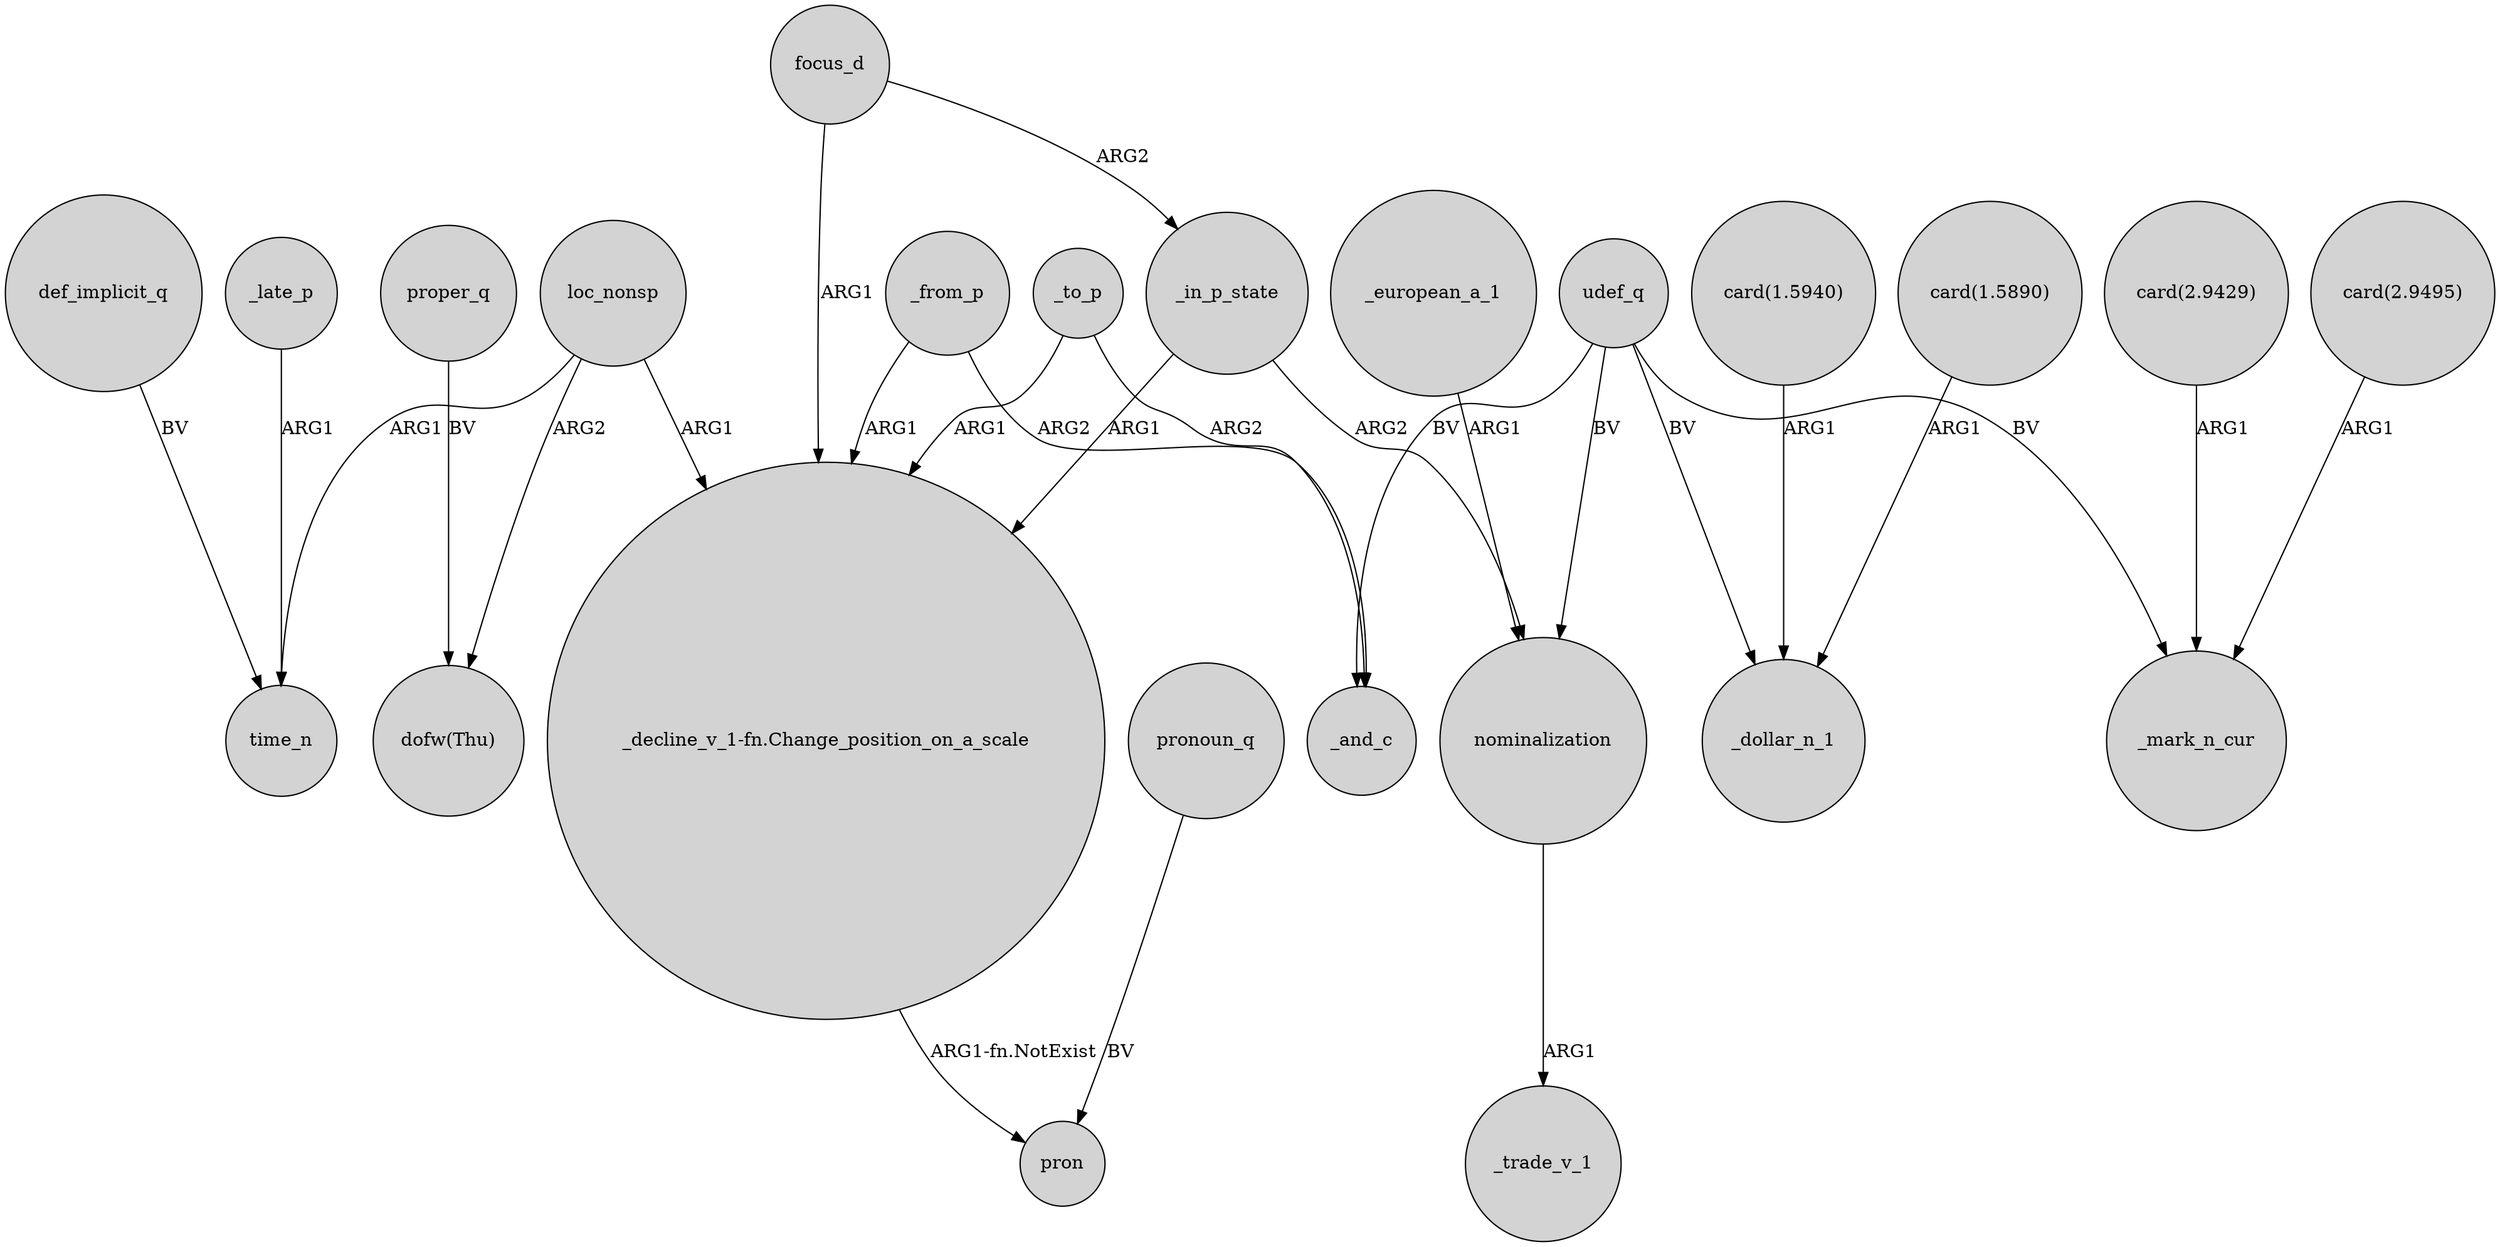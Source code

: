 digraph {
	node [shape=circle style=filled]
	_late_p -> time_n [label=ARG1]
	focus_d -> "_decline_v_1-fn.Change_position_on_a_scale" [label=ARG1]
	"card(1.5890)" -> _dollar_n_1 [label=ARG1]
	"_decline_v_1-fn.Change_position_on_a_scale" -> pron [label="ARG1-fn.NotExist"]
	loc_nonsp -> "_decline_v_1-fn.Change_position_on_a_scale" [label=ARG1]
	"card(2.9429)" -> _mark_n_cur [label=ARG1]
	focus_d -> _in_p_state [label=ARG2]
	udef_q -> _mark_n_cur [label=BV]
	nominalization -> _trade_v_1 [label=ARG1]
	_to_p -> _and_c [label=ARG2]
	loc_nonsp -> time_n [label=ARG1]
	_from_p -> "_decline_v_1-fn.Change_position_on_a_scale" [label=ARG1]
	pronoun_q -> pron [label=BV]
	"card(1.5940)" -> _dollar_n_1 [label=ARG1]
	_in_p_state -> "_decline_v_1-fn.Change_position_on_a_scale" [label=ARG1]
	proper_q -> "dofw(Thu)" [label=BV]
	loc_nonsp -> "dofw(Thu)" [label=ARG2]
	_in_p_state -> nominalization [label=ARG2]
	udef_q -> nominalization [label=BV]
	"card(2.9495)" -> _mark_n_cur [label=ARG1]
	_european_a_1 -> nominalization [label=ARG1]
	_from_p -> _and_c [label=ARG2]
	_to_p -> "_decline_v_1-fn.Change_position_on_a_scale" [label=ARG1]
	udef_q -> _and_c [label=BV]
	udef_q -> _dollar_n_1 [label=BV]
	def_implicit_q -> time_n [label=BV]
}
